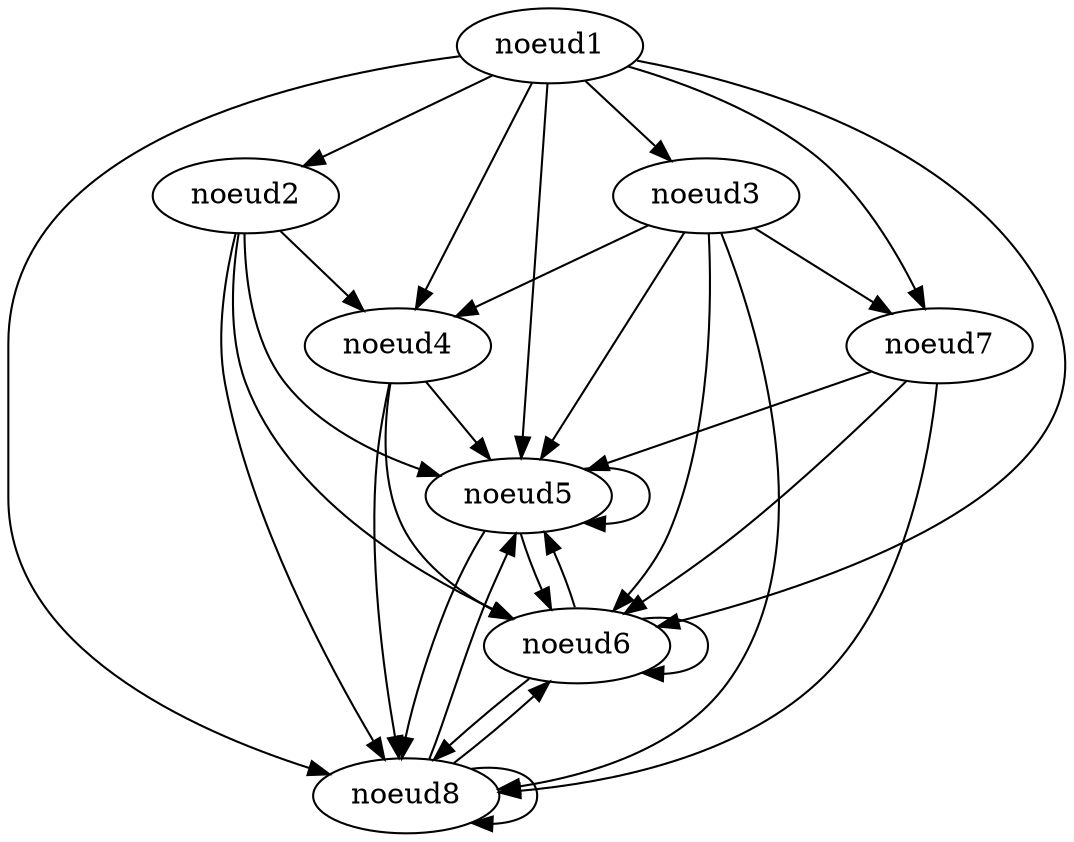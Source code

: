 digraph G {
	 "noeud1";
	 "noeud2";
	 "noeud3";
	 "noeud4";
	 "noeud5";
	 "noeud6";
	 "noeud7";
	 "noeud8";
	 "noeud1" -> "noeud2";
 	 "noeud1" -> "noeud3";
 	 "noeud1" -> "noeud4";
 	 "noeud1" -> "noeud5";
 	 "noeud1" -> "noeud6";
 	 "noeud1" -> "noeud7";
 	 "noeud1" -> "noeud8";
 	 "noeud2" -> "noeud4";
 	 "noeud2" -> "noeud5";
 	 "noeud2" -> "noeud6";
 	 "noeud2" -> "noeud8";
 	 "noeud3" -> "noeud4";
 	 "noeud3" -> "noeud5";
 	 "noeud3" -> "noeud6";
 	 "noeud3" -> "noeud7";
 	 "noeud3" -> "noeud8";
 	 "noeud4" -> "noeud5";
 	 "noeud4" -> "noeud6";
 	 "noeud4" -> "noeud8";
 	 "noeud5" -> "noeud5";
 	 "noeud5" -> "noeud6";
 	 "noeud5" -> "noeud8";
 	 "noeud6" -> "noeud5";
 	 "noeud6" -> "noeud6";
 	 "noeud6" -> "noeud8";
 	 "noeud7" -> "noeud5";
 	 "noeud7" -> "noeud6";
 	 "noeud7" -> "noeud8";
 	 "noeud8" -> "noeud5";
 	 "noeud8" -> "noeud6";
 	 "noeud8" -> "noeud8";
 }
